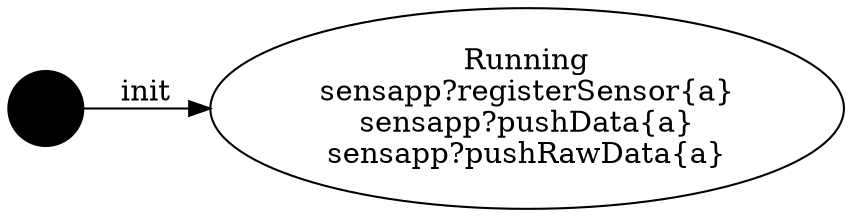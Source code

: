 digraph finite_state_machine {
	rankdir=LR;
	INIT_STATE [shape=circle label = "", style = filled, color = "black"];
		INIT_STATE -> Running [label="init"];
	Running [label="Running\nsensapp?registerSensor{a}\nsensapp?pushData{a}\nsensapp?pushRawData{a}", shape = ellipse];
}
